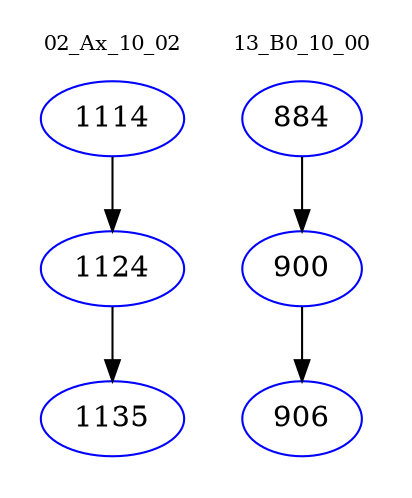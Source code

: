 digraph{
subgraph cluster_0 {
color = white
label = "02_Ax_10_02";
fontsize=10;
T0_1114 [label="1114", color="blue"]
T0_1114 -> T0_1124 [color="black"]
T0_1124 [label="1124", color="blue"]
T0_1124 -> T0_1135 [color="black"]
T0_1135 [label="1135", color="blue"]
}
subgraph cluster_1 {
color = white
label = "13_B0_10_00";
fontsize=10;
T1_884 [label="884", color="blue"]
T1_884 -> T1_900 [color="black"]
T1_900 [label="900", color="blue"]
T1_900 -> T1_906 [color="black"]
T1_906 [label="906", color="blue"]
}
}
